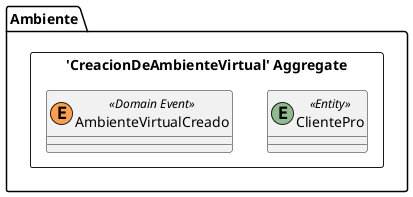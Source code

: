 @startuml

skinparam componentStyle uml2

package Ambiente {
	package "'CreacionDeAmbienteVirtual' Aggregate" <<Rectangle>> {
		class ClientePro <<(E,DarkSeaGreen) Entity>> {
		}
		class AmbienteVirtualCreado <<(E,#ff9f4b) Domain Event>> {
		}
	}
}


@enduml
